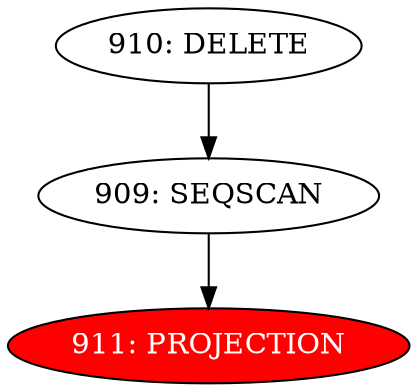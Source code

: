 digraph name {
909 [label="909: SEQSCAN" ];
909 -> 911;
911 [label="911: PROJECTION" fontcolor="white" style="filled" fillcolor="red"];
910 [label="910: DELETE" ];
910 -> 909;

}

